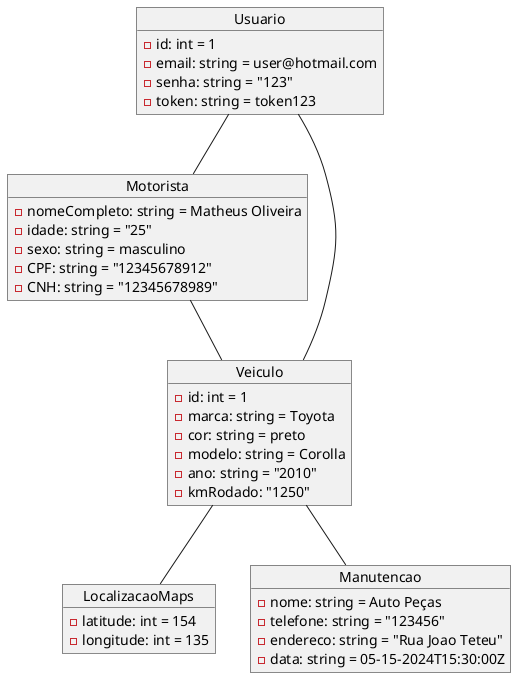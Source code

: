 @startuml
object Usuario {
    - id: int = 1
    - email: string = user@hotmail.com
    - senha: string = "123"
    - token: string = token123
}

object Motorista {
    - nomeCompleto: string = Matheus Oliveira
    - idade: string = "25"
    - sexo: string = masculino
    - CPF: string = "12345678912"
    - CNH: string = "12345678989"
}

object Veiculo {
    - id: int = 1
    - marca: string = Toyota
    - cor: string = preto
    - modelo: string = Corolla
    - ano: string = "2010"
    - kmRodado: "1250"
}

object LocalizacaoMaps {
    - latitude: int = 154
    - longitude: int = 135
}

object Manutencao {
    - nome: string = Auto Peças
    - telefone: string = "123456"
    - endereco: string = "Rua Joao Teteu"
    - data: string = 05-15-2024T15:30:00Z
}

Usuario -- Veiculo
Usuario -- Motorista
Motorista -- Veiculo
Veiculo -- LocalizacaoMaps
Veiculo -- Manutencao
@enduml
